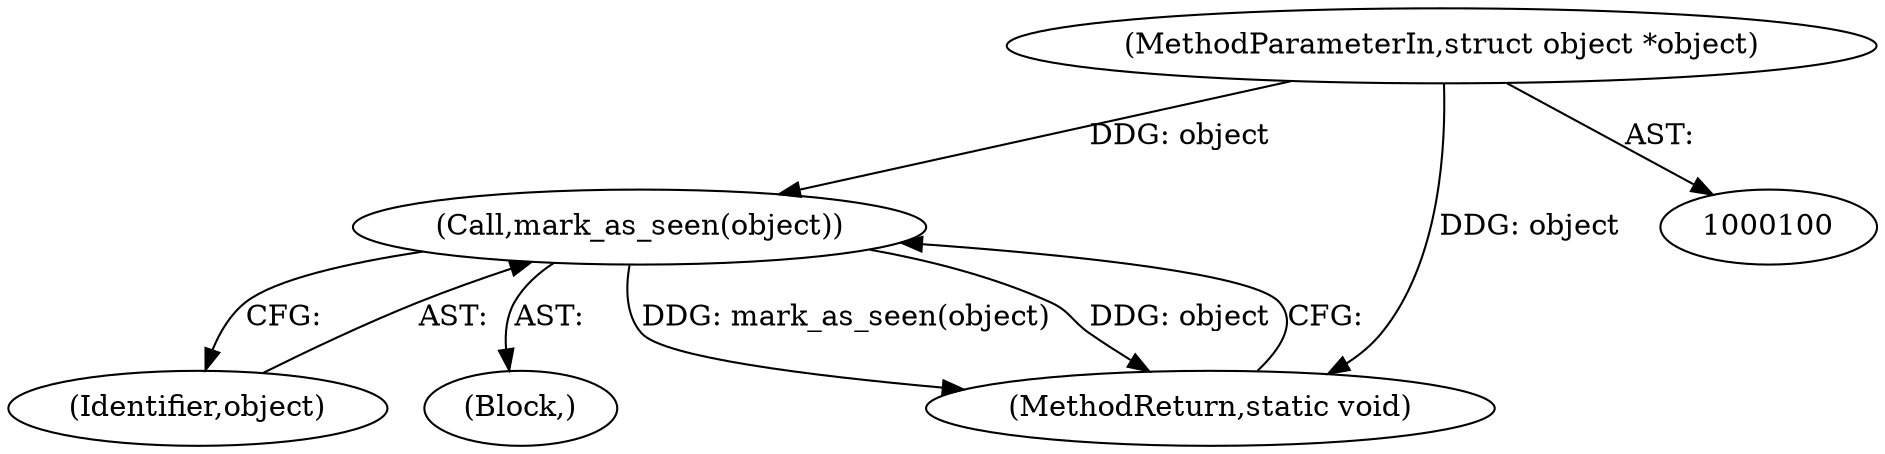 digraph "0_git_de1e67d0703894cb6ea782e36abb63976ab07e60_6@pointer" {
"1000101" [label="(MethodParameterIn,struct object *object)"];
"1000117" [label="(Call,mark_as_seen(object))"];
"1000117" [label="(Call,mark_as_seen(object))"];
"1000118" [label="(Identifier,object)"];
"1000104" [label="(Block,)"];
"1000119" [label="(MethodReturn,static void)"];
"1000101" [label="(MethodParameterIn,struct object *object)"];
"1000101" -> "1000100"  [label="AST: "];
"1000101" -> "1000119"  [label="DDG: object"];
"1000101" -> "1000117"  [label="DDG: object"];
"1000117" -> "1000104"  [label="AST: "];
"1000117" -> "1000118"  [label="CFG: "];
"1000118" -> "1000117"  [label="AST: "];
"1000119" -> "1000117"  [label="CFG: "];
"1000117" -> "1000119"  [label="DDG: mark_as_seen(object)"];
"1000117" -> "1000119"  [label="DDG: object"];
}
